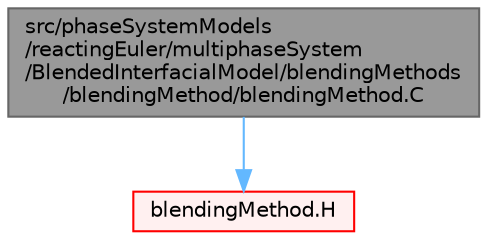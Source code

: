 digraph "src/phaseSystemModels/reactingEuler/multiphaseSystem/BlendedInterfacialModel/blendingMethods/blendingMethod/blendingMethod.C"
{
 // LATEX_PDF_SIZE
  bgcolor="transparent";
  edge [fontname=Helvetica,fontsize=10,labelfontname=Helvetica,labelfontsize=10];
  node [fontname=Helvetica,fontsize=10,shape=box,height=0.2,width=0.4];
  Node1 [id="Node000001",label="src/phaseSystemModels\l/reactingEuler/multiphaseSystem\l/BlendedInterfacialModel/blendingMethods\l/blendingMethod/blendingMethod.C",height=0.2,width=0.4,color="gray40", fillcolor="grey60", style="filled", fontcolor="black",tooltip=" "];
  Node1 -> Node2 [id="edge1_Node000001_Node000002",color="steelblue1",style="solid",tooltip=" "];
  Node2 [id="Node000002",label="blendingMethod.H",height=0.2,width=0.4,color="red", fillcolor="#FFF0F0", style="filled",URL="$reactingEuler_2multiphaseSystem_2BlendedInterfacialModel_2blendingMethods_2blendingMethod_2blendingMethod_8H.html",tooltip=" "];
}
